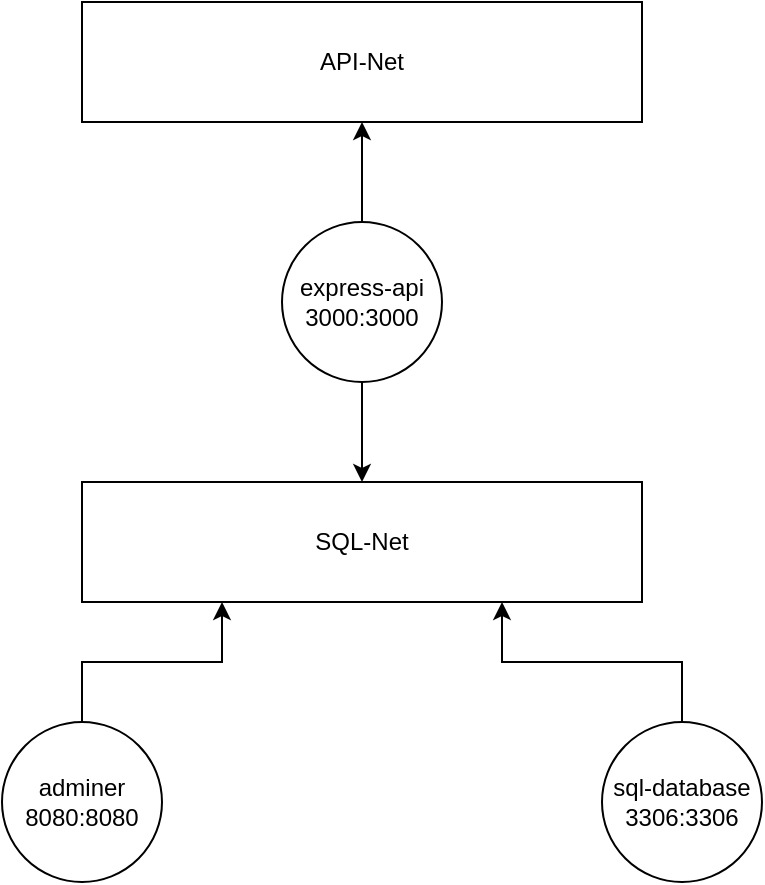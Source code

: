 <mxfile version="20.7.4" type="device"><diagram id="xjX_rNXmUa-SFq3jv8De" name="Page-1"><mxGraphModel dx="1687" dy="981" grid="1" gridSize="10" guides="1" tooltips="1" connect="1" arrows="1" fold="1" page="1" pageScale="1" pageWidth="850" pageHeight="1100" math="0" shadow="0"><root><mxCell id="0"/><mxCell id="1" parent="0"/><mxCell id="Jh1ng_oAB5sGcY-8H1rP-1" value="SQL-Net" style="rounded=0;whiteSpace=wrap;html=1;" vertex="1" parent="1"><mxGeometry x="280" y="440" width="280" height="60" as="geometry"/></mxCell><mxCell id="Jh1ng_oAB5sGcY-8H1rP-2" value="API-Net" style="rounded=0;whiteSpace=wrap;html=1;" vertex="1" parent="1"><mxGeometry x="280" y="200" width="280" height="60" as="geometry"/></mxCell><mxCell id="Jh1ng_oAB5sGcY-8H1rP-5" style="edgeStyle=orthogonalEdgeStyle;rounded=0;orthogonalLoop=1;jettySize=auto;html=1;exitX=0.5;exitY=0;exitDx=0;exitDy=0;entryX=0.25;entryY=1;entryDx=0;entryDy=0;" edge="1" parent="1" source="Jh1ng_oAB5sGcY-8H1rP-3" target="Jh1ng_oAB5sGcY-8H1rP-1"><mxGeometry relative="1" as="geometry"/></mxCell><mxCell id="Jh1ng_oAB5sGcY-8H1rP-3" value="adminer&lt;br&gt;8080:8080" style="ellipse;whiteSpace=wrap;html=1;aspect=fixed;" vertex="1" parent="1"><mxGeometry x="240" y="560" width="80" height="80" as="geometry"/></mxCell><mxCell id="Jh1ng_oAB5sGcY-8H1rP-7" style="edgeStyle=orthogonalEdgeStyle;rounded=0;orthogonalLoop=1;jettySize=auto;html=1;exitX=0.5;exitY=0;exitDx=0;exitDy=0;entryX=0.75;entryY=1;entryDx=0;entryDy=0;" edge="1" parent="1" source="Jh1ng_oAB5sGcY-8H1rP-6" target="Jh1ng_oAB5sGcY-8H1rP-1"><mxGeometry relative="1" as="geometry"/></mxCell><mxCell id="Jh1ng_oAB5sGcY-8H1rP-6" value="sql-database&lt;br&gt;3306:3306" style="ellipse;whiteSpace=wrap;html=1;aspect=fixed;" vertex="1" parent="1"><mxGeometry x="540" y="560" width="80" height="80" as="geometry"/></mxCell><mxCell id="Jh1ng_oAB5sGcY-8H1rP-9" style="edgeStyle=orthogonalEdgeStyle;rounded=0;orthogonalLoop=1;jettySize=auto;html=1;exitX=0.5;exitY=1;exitDx=0;exitDy=0;entryX=0.5;entryY=0;entryDx=0;entryDy=0;" edge="1" parent="1" source="Jh1ng_oAB5sGcY-8H1rP-8" target="Jh1ng_oAB5sGcY-8H1rP-1"><mxGeometry relative="1" as="geometry"/></mxCell><mxCell id="Jh1ng_oAB5sGcY-8H1rP-10" value="" style="edgeStyle=orthogonalEdgeStyle;rounded=0;orthogonalLoop=1;jettySize=auto;html=1;" edge="1" parent="1" source="Jh1ng_oAB5sGcY-8H1rP-8" target="Jh1ng_oAB5sGcY-8H1rP-2"><mxGeometry relative="1" as="geometry"/></mxCell><mxCell id="Jh1ng_oAB5sGcY-8H1rP-8" value="express-api&lt;br&gt;3000:3000" style="ellipse;whiteSpace=wrap;html=1;aspect=fixed;" vertex="1" parent="1"><mxGeometry x="380" y="310" width="80" height="80" as="geometry"/></mxCell></root></mxGraphModel></diagram></mxfile>